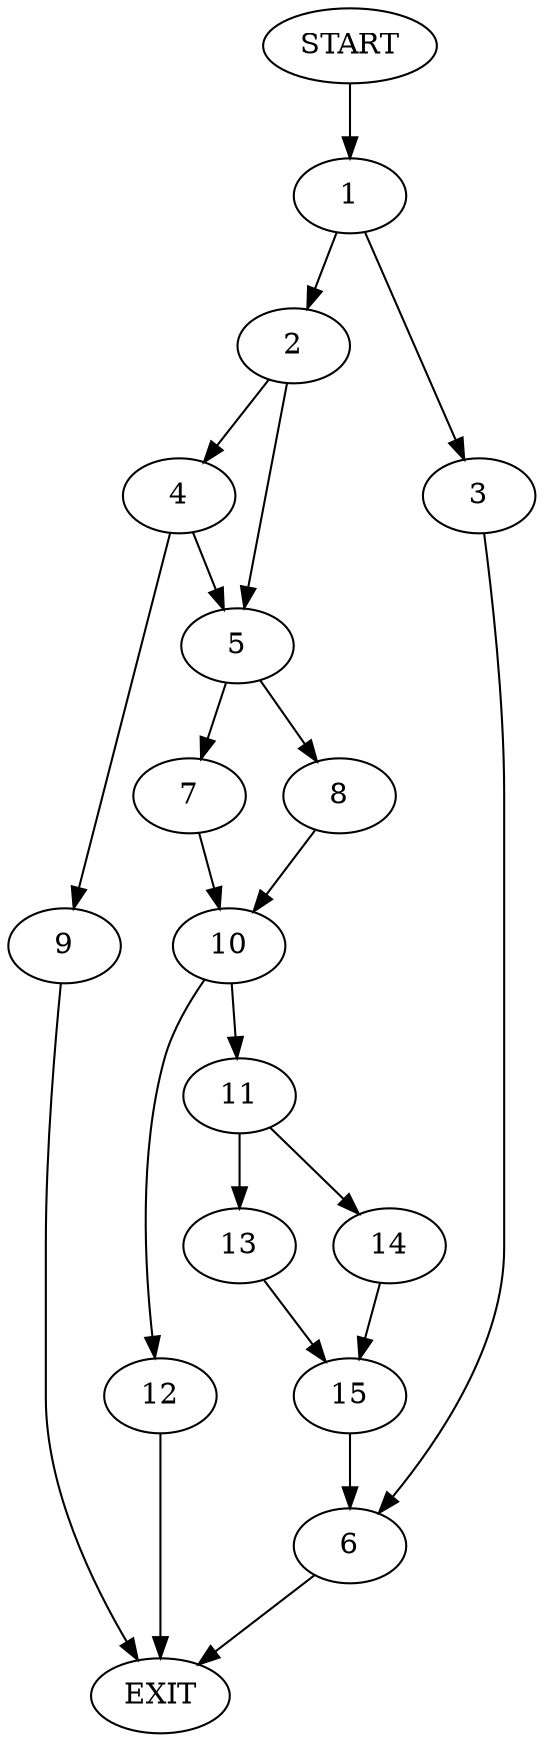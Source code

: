 digraph {
0 [label="START"]
16 [label="EXIT"]
0 -> 1
1 -> 2
1 -> 3
2 -> 4
2 -> 5
3 -> 6
5 -> 7
5 -> 8
4 -> 9
4 -> 5
9 -> 16
8 -> 10
7 -> 10
10 -> 11
10 -> 12
11 -> 13
11 -> 14
12 -> 16
14 -> 15
13 -> 15
15 -> 6
6 -> 16
}
